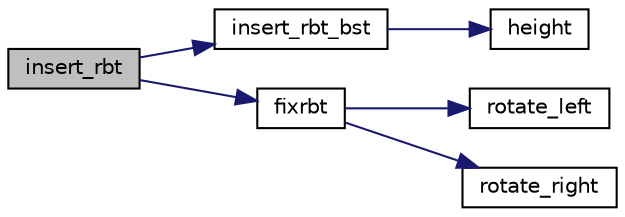 digraph "insert_rbt"
{
  edge [fontname="Helvetica",fontsize="10",labelfontname="Helvetica",labelfontsize="10"];
  node [fontname="Helvetica",fontsize="10",shape=record];
  rankdir="LR";
  Node39 [label="insert_rbt",height=0.2,width=0.4,color="black", fillcolor="grey75", style="filled", fontcolor="black"];
  Node39 -> Node40 [color="midnightblue",fontsize="10",style="solid",fontname="Helvetica"];
  Node40 [label="insert_rbt_bst",height=0.2,width=0.4,color="black", fillcolor="white", style="filled",URL="$problem1_8c_09_09.html#a9091675b4cb1dd81662cc596209b6967",tooltip="To insert node in Binary search tree of rbt before fixing it. "];
  Node40 -> Node41 [color="midnightblue",fontsize="10",style="solid",fontname="Helvetica"];
  Node41 [label="height",height=0.2,width=0.4,color="black", fillcolor="white", style="filled",URL="$problem1_8c_09_09.html#ae4a66d8b0c2b0d626aea45977e358c83",tooltip="To find the height of a node. "];
  Node39 -> Node42 [color="midnightblue",fontsize="10",style="solid",fontname="Helvetica"];
  Node42 [label="fixrbt",height=0.2,width=0.4,color="black", fillcolor="white", style="filled",URL="$problem1_8c_09_09.html#af4fc9659bda02ecdccba8ecb55a3e971",tooltip="To fix the BST of RBT according to the rules. "];
  Node42 -> Node43 [color="midnightblue",fontsize="10",style="solid",fontname="Helvetica"];
  Node43 [label="rotate_left",height=0.2,width=0.4,color="black", fillcolor="white", style="filled",URL="$problem1_8c_09_09.html#a1579ad62b8407bdd8785ba8fe0124d8c",tooltip="To rotate the nodes about the given node in anti-clockwise. "];
  Node42 -> Node44 [color="midnightblue",fontsize="10",style="solid",fontname="Helvetica"];
  Node44 [label="rotate_right",height=0.2,width=0.4,color="black", fillcolor="white", style="filled",URL="$problem1_8c_09_09.html#a51571a655c2981337fb8acf35cc36f2f",tooltip="To rotate the nodes about the given node in clockwise. "];
}
